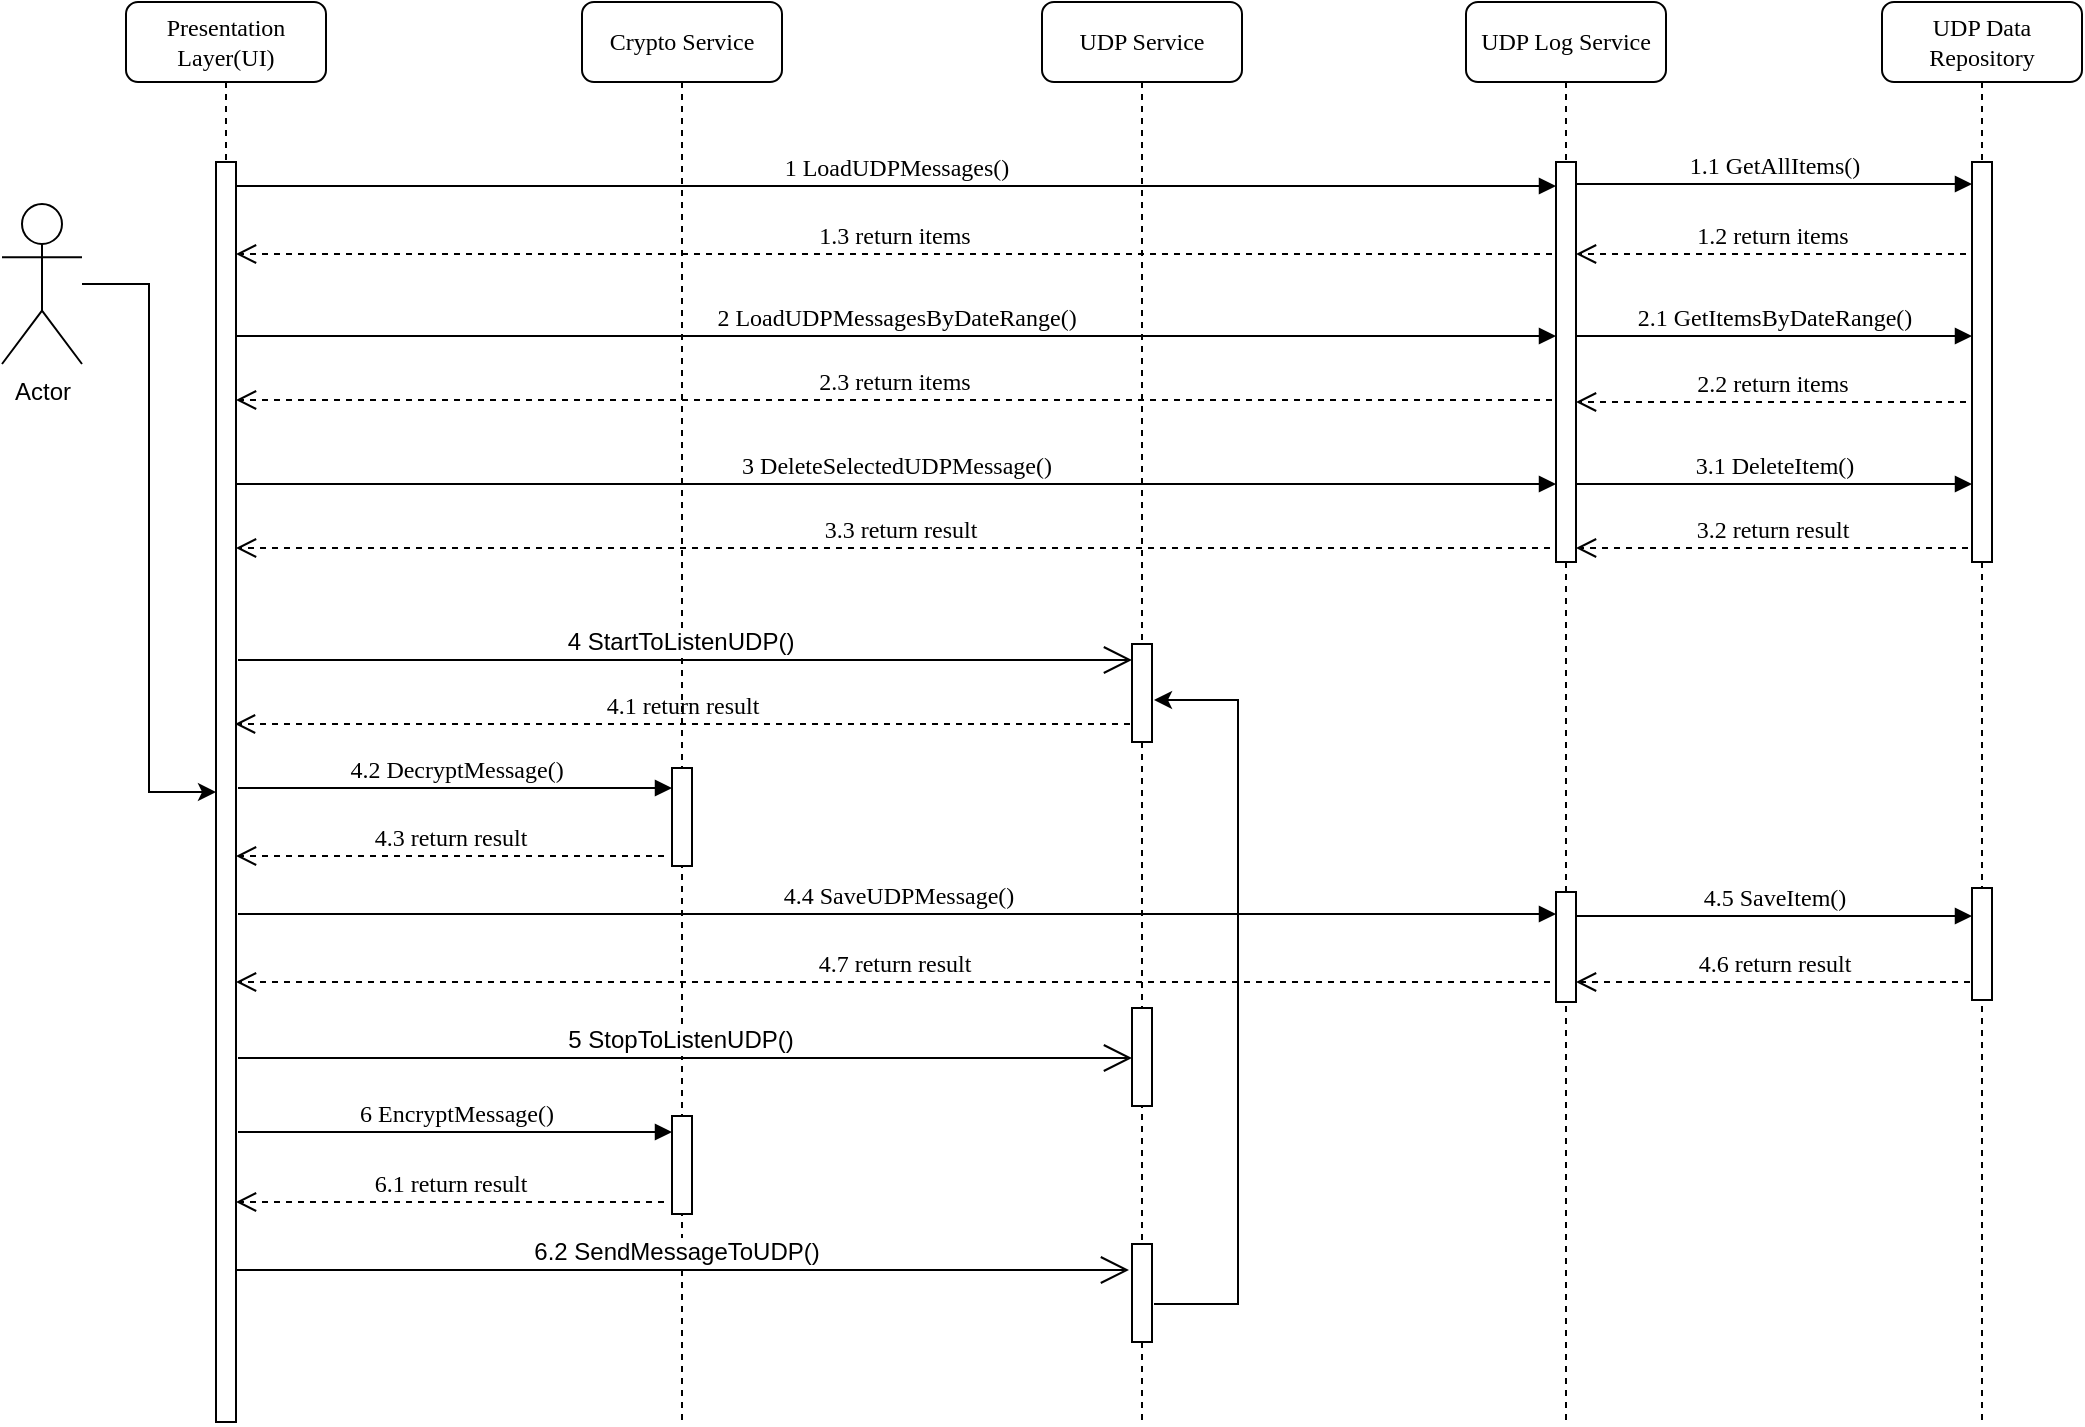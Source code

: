 <mxfile version="22.1.0" type="device">
  <diagram name="Page-1" id="13e1069c-82ec-6db2-03f1-153e76fe0fe0">
    <mxGraphModel dx="1434" dy="758" grid="1" gridSize="10" guides="1" tooltips="1" connect="1" arrows="1" fold="1" page="1" pageScale="1" pageWidth="1100" pageHeight="850" background="none" math="0" shadow="0">
      <root>
        <mxCell id="0" />
        <mxCell id="1" parent="0" />
        <mxCell id="7baba1c4bc27f4b0-2" value="Crypto Service" style="shape=umlLifeline;perimeter=lifelinePerimeter;whiteSpace=wrap;html=1;container=1;collapsible=0;recursiveResize=0;outlineConnect=0;rounded=1;shadow=0;comic=0;labelBackgroundColor=none;strokeWidth=1;fontFamily=Verdana;fontSize=12;align=center;" parent="1" vertex="1">
          <mxGeometry x="310" y="39" width="100" height="711" as="geometry" />
        </mxCell>
        <mxCell id="B6f6p23vNXwquG-S3XL--8" value="2 LoadUDPMessagesByDateRange()" style="html=1;verticalAlign=bottom;endArrow=block;entryX=0;entryY=0;labelBackgroundColor=none;fontFamily=Verdana;fontSize=12;edgeStyle=elbowEdgeStyle;elbow=vertical;" parent="7baba1c4bc27f4b0-2" edge="1">
          <mxGeometry relative="1" as="geometry">
            <mxPoint x="-173" y="167" as="sourcePoint" />
            <mxPoint x="487" y="167" as="targetPoint" />
          </mxGeometry>
        </mxCell>
        <mxCell id="B6f6p23vNXwquG-S3XL--12" value="3 DeleteSelectedUDPMessage()" style="html=1;verticalAlign=bottom;endArrow=block;entryX=0;entryY=0;labelBackgroundColor=none;fontFamily=Verdana;fontSize=12;edgeStyle=elbowEdgeStyle;elbow=vertical;" parent="7baba1c4bc27f4b0-2" edge="1">
          <mxGeometry relative="1" as="geometry">
            <mxPoint x="-173" y="241" as="sourcePoint" />
            <mxPoint x="487" y="241" as="targetPoint" />
          </mxGeometry>
        </mxCell>
        <mxCell id="7baba1c4bc27f4b0-28" value="" style="html=1;points=[];perimeter=orthogonalPerimeter;rounded=0;shadow=0;comic=0;labelBackgroundColor=none;strokeWidth=1;fontFamily=Verdana;fontSize=12;align=center;" parent="7baba1c4bc27f4b0-2" vertex="1">
          <mxGeometry x="45" y="383" width="10" height="49" as="geometry" />
        </mxCell>
        <mxCell id="B6f6p23vNXwquG-S3XL--21" value="4.4 SaveUDPMessage()" style="html=1;verticalAlign=bottom;endArrow=block;labelBackgroundColor=none;fontFamily=Verdana;fontSize=12;edgeStyle=elbowEdgeStyle;elbow=vertical;" parent="7baba1c4bc27f4b0-2" edge="1">
          <mxGeometry relative="1" as="geometry">
            <mxPoint x="-172" y="456" as="sourcePoint" />
            <mxPoint x="487" y="456" as="targetPoint" />
          </mxGeometry>
        </mxCell>
        <mxCell id="3alQSPVyIv8DFUK-0bdn-1" value="" style="html=1;points=[];perimeter=orthogonalPerimeter;rounded=0;shadow=0;comic=0;labelBackgroundColor=none;strokeWidth=1;fontFamily=Verdana;fontSize=12;align=center;" vertex="1" parent="7baba1c4bc27f4b0-2">
          <mxGeometry x="45" y="557" width="10" height="49" as="geometry" />
        </mxCell>
        <mxCell id="7baba1c4bc27f4b0-3" value="UDP Service" style="shape=umlLifeline;perimeter=lifelinePerimeter;whiteSpace=wrap;html=1;container=1;collapsible=0;recursiveResize=0;outlineConnect=0;rounded=1;shadow=0;comic=0;labelBackgroundColor=none;strokeWidth=1;fontFamily=Verdana;fontSize=12;align=center;" parent="1" vertex="1">
          <mxGeometry x="540" y="39" width="100" height="711" as="geometry" />
        </mxCell>
        <mxCell id="B6f6p23vNXwquG-S3XL--16" value="3.3 return result" style="html=1;verticalAlign=bottom;endArrow=open;dashed=1;endSize=8;labelBackgroundColor=none;fontFamily=Verdana;fontSize=12;edgeStyle=elbowEdgeStyle;elbow=vertical;exitX=0.3;exitY=0.965;exitDx=0;exitDy=0;exitPerimeter=0;" parent="7baba1c4bc27f4b0-3" source="7baba1c4bc27f4b0-10" edge="1">
          <mxGeometry relative="1" as="geometry">
            <mxPoint x="-403" y="273" as="targetPoint" />
            <Array as="points" />
            <mxPoint x="247" y="273" as="sourcePoint" />
          </mxGeometry>
        </mxCell>
        <mxCell id="7baba1c4bc27f4b0-37" value="" style="html=1;points=[];perimeter=orthogonalPerimeter;rounded=0;shadow=0;comic=0;labelBackgroundColor=none;strokeWidth=1;fontFamily=Verdana;fontSize=12;align=center;" parent="7baba1c4bc27f4b0-3" vertex="1">
          <mxGeometry x="45" y="321" width="10" height="49" as="geometry" />
        </mxCell>
        <mxCell id="B6f6p23vNXwquG-S3XL--19" value="4.1 return result" style="html=1;verticalAlign=bottom;endArrow=open;dashed=1;endSize=8;labelBackgroundColor=none;fontFamily=Verdana;fontSize=12;edgeStyle=elbowEdgeStyle;elbow=vertical;" parent="7baba1c4bc27f4b0-3" edge="1">
          <mxGeometry relative="1" as="geometry">
            <mxPoint x="-403.5" y="361" as="targetPoint" />
            <Array as="points" />
            <mxPoint x="44" y="361" as="sourcePoint" />
          </mxGeometry>
        </mxCell>
        <mxCell id="B6f6p23vNXwquG-S3XL--27" value="" style="html=1;points=[];perimeter=orthogonalPerimeter;rounded=0;shadow=0;comic=0;labelBackgroundColor=none;strokeWidth=1;fontFamily=Verdana;fontSize=12;align=center;" parent="7baba1c4bc27f4b0-3" vertex="1">
          <mxGeometry x="45" y="503" width="10" height="49" as="geometry" />
        </mxCell>
        <mxCell id="3alQSPVyIv8DFUK-0bdn-7" value="" style="html=1;points=[];perimeter=orthogonalPerimeter;rounded=0;shadow=0;comic=0;labelBackgroundColor=none;strokeWidth=1;fontFamily=Verdana;fontSize=12;align=center;" vertex="1" parent="7baba1c4bc27f4b0-3">
          <mxGeometry x="45" y="621" width="10" height="49" as="geometry" />
        </mxCell>
        <mxCell id="3alQSPVyIv8DFUK-0bdn-8" value="" style="endArrow=classic;html=1;rounded=0;entryX=1.3;entryY=0.571;entryDx=0;entryDy=0;entryPerimeter=0;" edge="1" parent="7baba1c4bc27f4b0-3">
          <mxGeometry width="50" height="50" relative="1" as="geometry">
            <mxPoint x="56" y="651" as="sourcePoint" />
            <mxPoint x="56" y="348.979" as="targetPoint" />
            <Array as="points">
              <mxPoint x="98" y="651" />
              <mxPoint x="98" y="349" />
            </Array>
          </mxGeometry>
        </mxCell>
        <mxCell id="7baba1c4bc27f4b0-5" value="UDP Data Repository" style="shape=umlLifeline;perimeter=lifelinePerimeter;whiteSpace=wrap;html=1;container=1;collapsible=0;recursiveResize=0;outlineConnect=0;rounded=1;shadow=0;comic=0;labelBackgroundColor=none;strokeWidth=1;fontFamily=Verdana;fontSize=12;align=center;" parent="1" vertex="1">
          <mxGeometry x="960" y="39" width="100" height="711" as="geometry" />
        </mxCell>
        <mxCell id="7baba1c4bc27f4b0-13" value="" style="html=1;points=[];perimeter=orthogonalPerimeter;rounded=0;shadow=0;comic=0;labelBackgroundColor=none;strokeWidth=1;fontFamily=Verdana;fontSize=12;align=center;" parent="7baba1c4bc27f4b0-5" vertex="1">
          <mxGeometry x="45" y="80" width="10" height="200" as="geometry" />
        </mxCell>
        <mxCell id="B6f6p23vNXwquG-S3XL--23" value="" style="html=1;points=[];perimeter=orthogonalPerimeter;rounded=0;shadow=0;comic=0;labelBackgroundColor=none;strokeWidth=1;fontFamily=Verdana;fontSize=12;align=center;" parent="7baba1c4bc27f4b0-5" vertex="1">
          <mxGeometry x="45" y="443" width="10" height="56" as="geometry" />
        </mxCell>
        <mxCell id="7baba1c4bc27f4b0-4" value="UDP Log Service" style="shape=umlLifeline;perimeter=lifelinePerimeter;whiteSpace=wrap;html=1;container=1;collapsible=0;recursiveResize=0;outlineConnect=0;rounded=1;shadow=0;comic=0;labelBackgroundColor=none;strokeWidth=1;fontFamily=Verdana;fontSize=12;align=center;" parent="1" vertex="1">
          <mxGeometry x="752" y="39" width="100" height="711" as="geometry" />
        </mxCell>
        <mxCell id="7baba1c4bc27f4b0-10" value="" style="html=1;points=[];perimeter=orthogonalPerimeter;rounded=0;shadow=0;comic=0;labelBackgroundColor=none;strokeWidth=1;fontFamily=Verdana;fontSize=12;align=center;" parent="7baba1c4bc27f4b0-4" vertex="1">
          <mxGeometry x="45" y="80" width="10" height="200" as="geometry" />
        </mxCell>
        <mxCell id="7baba1c4bc27f4b0-30" value="1.2 return items" style="html=1;verticalAlign=bottom;endArrow=open;dashed=1;endSize=8;labelBackgroundColor=none;fontFamily=Verdana;fontSize=12;edgeStyle=elbowEdgeStyle;elbow=vertical;" parent="7baba1c4bc27f4b0-4" edge="1">
          <mxGeometry relative="1" as="geometry">
            <mxPoint x="55" y="126" as="targetPoint" />
            <Array as="points" />
            <mxPoint x="250" y="126" as="sourcePoint" />
          </mxGeometry>
        </mxCell>
        <mxCell id="B6f6p23vNXwquG-S3XL--9" value="2.1 GetItemsByDateRange()" style="html=1;verticalAlign=bottom;endArrow=block;entryX=0;entryY=0;labelBackgroundColor=none;fontFamily=Verdana;fontSize=12;edgeStyle=elbowEdgeStyle;elbow=vertical;" parent="7baba1c4bc27f4b0-4" edge="1">
          <mxGeometry relative="1" as="geometry">
            <mxPoint x="55" y="167" as="sourcePoint" />
            <mxPoint x="253" y="167.0" as="targetPoint" />
          </mxGeometry>
        </mxCell>
        <mxCell id="B6f6p23vNXwquG-S3XL--13" value="3.1 DeleteItem()" style="html=1;verticalAlign=bottom;endArrow=block;entryX=0;entryY=0;labelBackgroundColor=none;fontFamily=Verdana;fontSize=12;edgeStyle=elbowEdgeStyle;elbow=vertical;" parent="7baba1c4bc27f4b0-4" edge="1">
          <mxGeometry relative="1" as="geometry">
            <mxPoint x="55" y="241" as="sourcePoint" />
            <mxPoint x="253" y="241.0" as="targetPoint" />
          </mxGeometry>
        </mxCell>
        <mxCell id="B6f6p23vNXwquG-S3XL--14" value="3.2 return result" style="html=1;verticalAlign=bottom;endArrow=open;dashed=1;endSize=8;labelBackgroundColor=none;fontFamily=Verdana;fontSize=12;edgeStyle=elbowEdgeStyle;elbow=vertical;" parent="7baba1c4bc27f4b0-4" edge="1">
          <mxGeometry relative="1" as="geometry">
            <mxPoint x="55" y="273" as="targetPoint" />
            <Array as="points" />
            <mxPoint x="251" y="273" as="sourcePoint" />
          </mxGeometry>
        </mxCell>
        <mxCell id="B6f6p23vNXwquG-S3XL--22" value="" style="html=1;points=[];perimeter=orthogonalPerimeter;rounded=0;shadow=0;comic=0;labelBackgroundColor=none;strokeWidth=1;fontFamily=Verdana;fontSize=12;align=center;" parent="7baba1c4bc27f4b0-4" vertex="1">
          <mxGeometry x="45" y="445" width="10" height="55" as="geometry" />
        </mxCell>
        <mxCell id="B6f6p23vNXwquG-S3XL--24" value="4.5 SaveItem()" style="html=1;verticalAlign=bottom;endArrow=block;entryX=0;entryY=0;labelBackgroundColor=none;fontFamily=Verdana;fontSize=12;edgeStyle=elbowEdgeStyle;elbow=vertical;" parent="7baba1c4bc27f4b0-4" edge="1">
          <mxGeometry relative="1" as="geometry">
            <mxPoint x="55" y="457" as="sourcePoint" />
            <mxPoint x="253" y="457.0" as="targetPoint" />
          </mxGeometry>
        </mxCell>
        <mxCell id="B6f6p23vNXwquG-S3XL--25" value="4.6 return result" style="html=1;verticalAlign=bottom;endArrow=open;dashed=1;endSize=8;labelBackgroundColor=none;fontFamily=Verdana;fontSize=12;edgeStyle=elbowEdgeStyle;elbow=vertical;" parent="7baba1c4bc27f4b0-4" edge="1">
          <mxGeometry relative="1" as="geometry">
            <mxPoint x="55" y="490" as="targetPoint" />
            <Array as="points" />
            <mxPoint x="252" y="490" as="sourcePoint" />
          </mxGeometry>
        </mxCell>
        <mxCell id="7baba1c4bc27f4b0-8" value="Presentation Layer(UI)" style="shape=umlLifeline;perimeter=lifelinePerimeter;whiteSpace=wrap;html=1;container=1;collapsible=0;recursiveResize=0;outlineConnect=0;rounded=1;shadow=0;comic=0;labelBackgroundColor=none;strokeWidth=1;fontFamily=Verdana;fontSize=12;align=center;" parent="1" vertex="1">
          <mxGeometry x="82" y="39" width="100" height="710" as="geometry" />
        </mxCell>
        <mxCell id="7baba1c4bc27f4b0-9" value="" style="html=1;points=[];perimeter=orthogonalPerimeter;rounded=0;shadow=0;comic=0;labelBackgroundColor=none;strokeWidth=1;fontFamily=Verdana;fontSize=12;align=center;" parent="7baba1c4bc27f4b0-8" vertex="1">
          <mxGeometry x="45" y="80" width="10" height="630" as="geometry" />
        </mxCell>
        <mxCell id="B6f6p23vNXwquG-S3XL--17" value="" style="endArrow=open;endFill=1;endSize=12;html=1;rounded=0;jumpSize=6;" parent="7baba1c4bc27f4b0-8" edge="1">
          <mxGeometry width="160" relative="1" as="geometry">
            <mxPoint x="56" y="329" as="sourcePoint" />
            <mxPoint x="503" y="329" as="targetPoint" />
          </mxGeometry>
        </mxCell>
        <mxCell id="B6f6p23vNXwquG-S3XL--18" value="4 StartToListenUDP()" style="edgeLabel;html=1;align=center;verticalAlign=middle;resizable=0;points=[];fontSize=12;" parent="B6f6p23vNXwquG-S3XL--17" vertex="1" connectable="0">
          <mxGeometry x="-0.013" y="9" relative="1" as="geometry">
            <mxPoint as="offset" />
          </mxGeometry>
        </mxCell>
        <mxCell id="7baba1c4bc27f4b0-11" value="1 LoadUDPMessages()" style="html=1;verticalAlign=bottom;endArrow=block;entryX=0;entryY=0;labelBackgroundColor=none;fontFamily=Verdana;fontSize=12;edgeStyle=elbowEdgeStyle;elbow=vertical;align=center;horizontal=1;" parent="1" edge="1">
          <mxGeometry relative="1" as="geometry">
            <mxPoint x="137" y="131" as="sourcePoint" />
            <mxPoint x="797" y="131" as="targetPoint" />
          </mxGeometry>
        </mxCell>
        <mxCell id="7baba1c4bc27f4b0-14" value="1.1 GetAllItems()" style="html=1;verticalAlign=bottom;endArrow=block;entryX=0;entryY=0;labelBackgroundColor=none;fontFamily=Verdana;fontSize=12;edgeStyle=elbowEdgeStyle;elbow=vertical;" parent="1" edge="1">
          <mxGeometry relative="1" as="geometry">
            <mxPoint x="807" y="130" as="sourcePoint" />
            <mxPoint x="1005" y="130.0" as="targetPoint" />
          </mxGeometry>
        </mxCell>
        <mxCell id="B6f6p23vNXwquG-S3XL--3" value="" style="edgeStyle=orthogonalEdgeStyle;rounded=0;orthogonalLoop=1;jettySize=auto;html=1;" parent="1" source="B6f6p23vNXwquG-S3XL--1" target="7baba1c4bc27f4b0-9" edge="1">
          <mxGeometry relative="1" as="geometry" />
        </mxCell>
        <mxCell id="B6f6p23vNXwquG-S3XL--1" value="Actor" style="shape=umlActor;verticalLabelPosition=bottom;verticalAlign=top;html=1;outlineConnect=0;" parent="1" vertex="1">
          <mxGeometry x="20" y="140" width="40" height="80" as="geometry" />
        </mxCell>
        <mxCell id="B6f6p23vNXwquG-S3XL--7" value="1.3 return items" style="html=1;verticalAlign=bottom;endArrow=open;dashed=1;endSize=8;labelBackgroundColor=none;fontFamily=Verdana;fontSize=12;edgeStyle=elbowEdgeStyle;elbow=vertical;" parent="1" edge="1">
          <mxGeometry relative="1" as="geometry">
            <mxPoint x="137" y="165" as="targetPoint" />
            <Array as="points" />
            <mxPoint x="795" y="165" as="sourcePoint" />
          </mxGeometry>
        </mxCell>
        <mxCell id="B6f6p23vNXwquG-S3XL--10" value="2.2 return items" style="html=1;verticalAlign=bottom;endArrow=open;dashed=1;endSize=8;labelBackgroundColor=none;fontFamily=Verdana;fontSize=12;edgeStyle=elbowEdgeStyle;elbow=vertical;" parent="1" edge="1">
          <mxGeometry relative="1" as="geometry">
            <mxPoint x="807" y="239" as="targetPoint" />
            <Array as="points" />
            <mxPoint x="1002" y="239" as="sourcePoint" />
          </mxGeometry>
        </mxCell>
        <mxCell id="B6f6p23vNXwquG-S3XL--11" value="2.3 return items" style="html=1;verticalAlign=bottom;endArrow=open;dashed=1;endSize=8;labelBackgroundColor=none;fontFamily=Verdana;fontSize=12;edgeStyle=elbowEdgeStyle;elbow=vertical;" parent="1" edge="1">
          <mxGeometry relative="1" as="geometry">
            <mxPoint x="137" y="238" as="targetPoint" />
            <Array as="points" />
            <mxPoint x="795" y="238" as="sourcePoint" />
          </mxGeometry>
        </mxCell>
        <mxCell id="B6f6p23vNXwquG-S3XL--20" value="4.3 return result" style="html=1;verticalAlign=bottom;endArrow=open;dashed=1;endSize=8;labelBackgroundColor=none;fontFamily=Verdana;fontSize=12;edgeStyle=elbowEdgeStyle;elbow=vertical;" parent="1" edge="1">
          <mxGeometry relative="1" as="geometry">
            <mxPoint x="137" y="466" as="targetPoint" />
            <Array as="points" />
            <mxPoint x="351" y="466" as="sourcePoint" />
          </mxGeometry>
        </mxCell>
        <mxCell id="B6f6p23vNXwquG-S3XL--26" value="4.7 return result" style="html=1;verticalAlign=bottom;endArrow=open;dashed=1;endSize=8;labelBackgroundColor=none;fontFamily=Verdana;fontSize=12;edgeStyle=elbowEdgeStyle;elbow=horizontal;exitX=0.3;exitY=0.965;exitDx=0;exitDy=0;exitPerimeter=0;" parent="1" edge="1">
          <mxGeometry relative="1" as="geometry">
            <mxPoint x="137" y="529" as="targetPoint" />
            <Array as="points" />
            <mxPoint x="794" y="529" as="sourcePoint" />
          </mxGeometry>
        </mxCell>
        <mxCell id="B6f6p23vNXwquG-S3XL--28" value="" style="endArrow=open;endFill=1;endSize=12;html=1;rounded=0;jumpSize=6;" parent="1" edge="1">
          <mxGeometry width="160" relative="1" as="geometry">
            <mxPoint x="138" y="567" as="sourcePoint" />
            <mxPoint x="585" y="567" as="targetPoint" />
          </mxGeometry>
        </mxCell>
        <mxCell id="B6f6p23vNXwquG-S3XL--29" value="5 StopToListenUDP()" style="edgeLabel;html=1;align=center;verticalAlign=middle;resizable=0;points=[];fontSize=12;" parent="B6f6p23vNXwquG-S3XL--28" vertex="1" connectable="0">
          <mxGeometry x="-0.013" y="9" relative="1" as="geometry">
            <mxPoint as="offset" />
          </mxGeometry>
        </mxCell>
        <mxCell id="3alQSPVyIv8DFUK-0bdn-2" value="6 EncryptMessage()" style="html=1;verticalAlign=bottom;endArrow=block;labelBackgroundColor=none;fontFamily=Verdana;fontSize=12;edgeStyle=elbowEdgeStyle;elbow=vertical;" edge="1" parent="1">
          <mxGeometry relative="1" as="geometry">
            <mxPoint x="138" y="604" as="sourcePoint" />
            <mxPoint x="355" y="604" as="targetPoint" />
          </mxGeometry>
        </mxCell>
        <mxCell id="3alQSPVyIv8DFUK-0bdn-3" value="4.2 DecryptMessage()" style="html=1;verticalAlign=bottom;endArrow=block;labelBackgroundColor=none;fontFamily=Verdana;fontSize=12;edgeStyle=elbowEdgeStyle;elbow=vertical;" edge="1" parent="1">
          <mxGeometry relative="1" as="geometry">
            <mxPoint x="138" y="432" as="sourcePoint" />
            <mxPoint x="355" y="432" as="targetPoint" />
          </mxGeometry>
        </mxCell>
        <mxCell id="3alQSPVyIv8DFUK-0bdn-4" value="6.1 return result" style="html=1;verticalAlign=bottom;endArrow=open;dashed=1;endSize=8;labelBackgroundColor=none;fontFamily=Verdana;fontSize=12;edgeStyle=elbowEdgeStyle;elbow=vertical;" edge="1" parent="1">
          <mxGeometry relative="1" as="geometry">
            <mxPoint x="137" y="639" as="targetPoint" />
            <Array as="points" />
            <mxPoint x="351" y="639" as="sourcePoint" />
          </mxGeometry>
        </mxCell>
        <mxCell id="3alQSPVyIv8DFUK-0bdn-5" value="" style="endArrow=open;endFill=1;endSize=12;html=1;rounded=0;jumpSize=6;" edge="1" parent="1">
          <mxGeometry width="160" relative="1" as="geometry">
            <mxPoint x="136.5" y="673" as="sourcePoint" />
            <mxPoint x="583.5" y="673" as="targetPoint" />
          </mxGeometry>
        </mxCell>
        <mxCell id="3alQSPVyIv8DFUK-0bdn-6" value="6.2 SendMessageToUDP()" style="edgeLabel;html=1;align=center;verticalAlign=middle;resizable=0;points=[];fontSize=12;" vertex="1" connectable="0" parent="3alQSPVyIv8DFUK-0bdn-5">
          <mxGeometry x="-0.013" y="9" relative="1" as="geometry">
            <mxPoint as="offset" />
          </mxGeometry>
        </mxCell>
      </root>
    </mxGraphModel>
  </diagram>
</mxfile>
